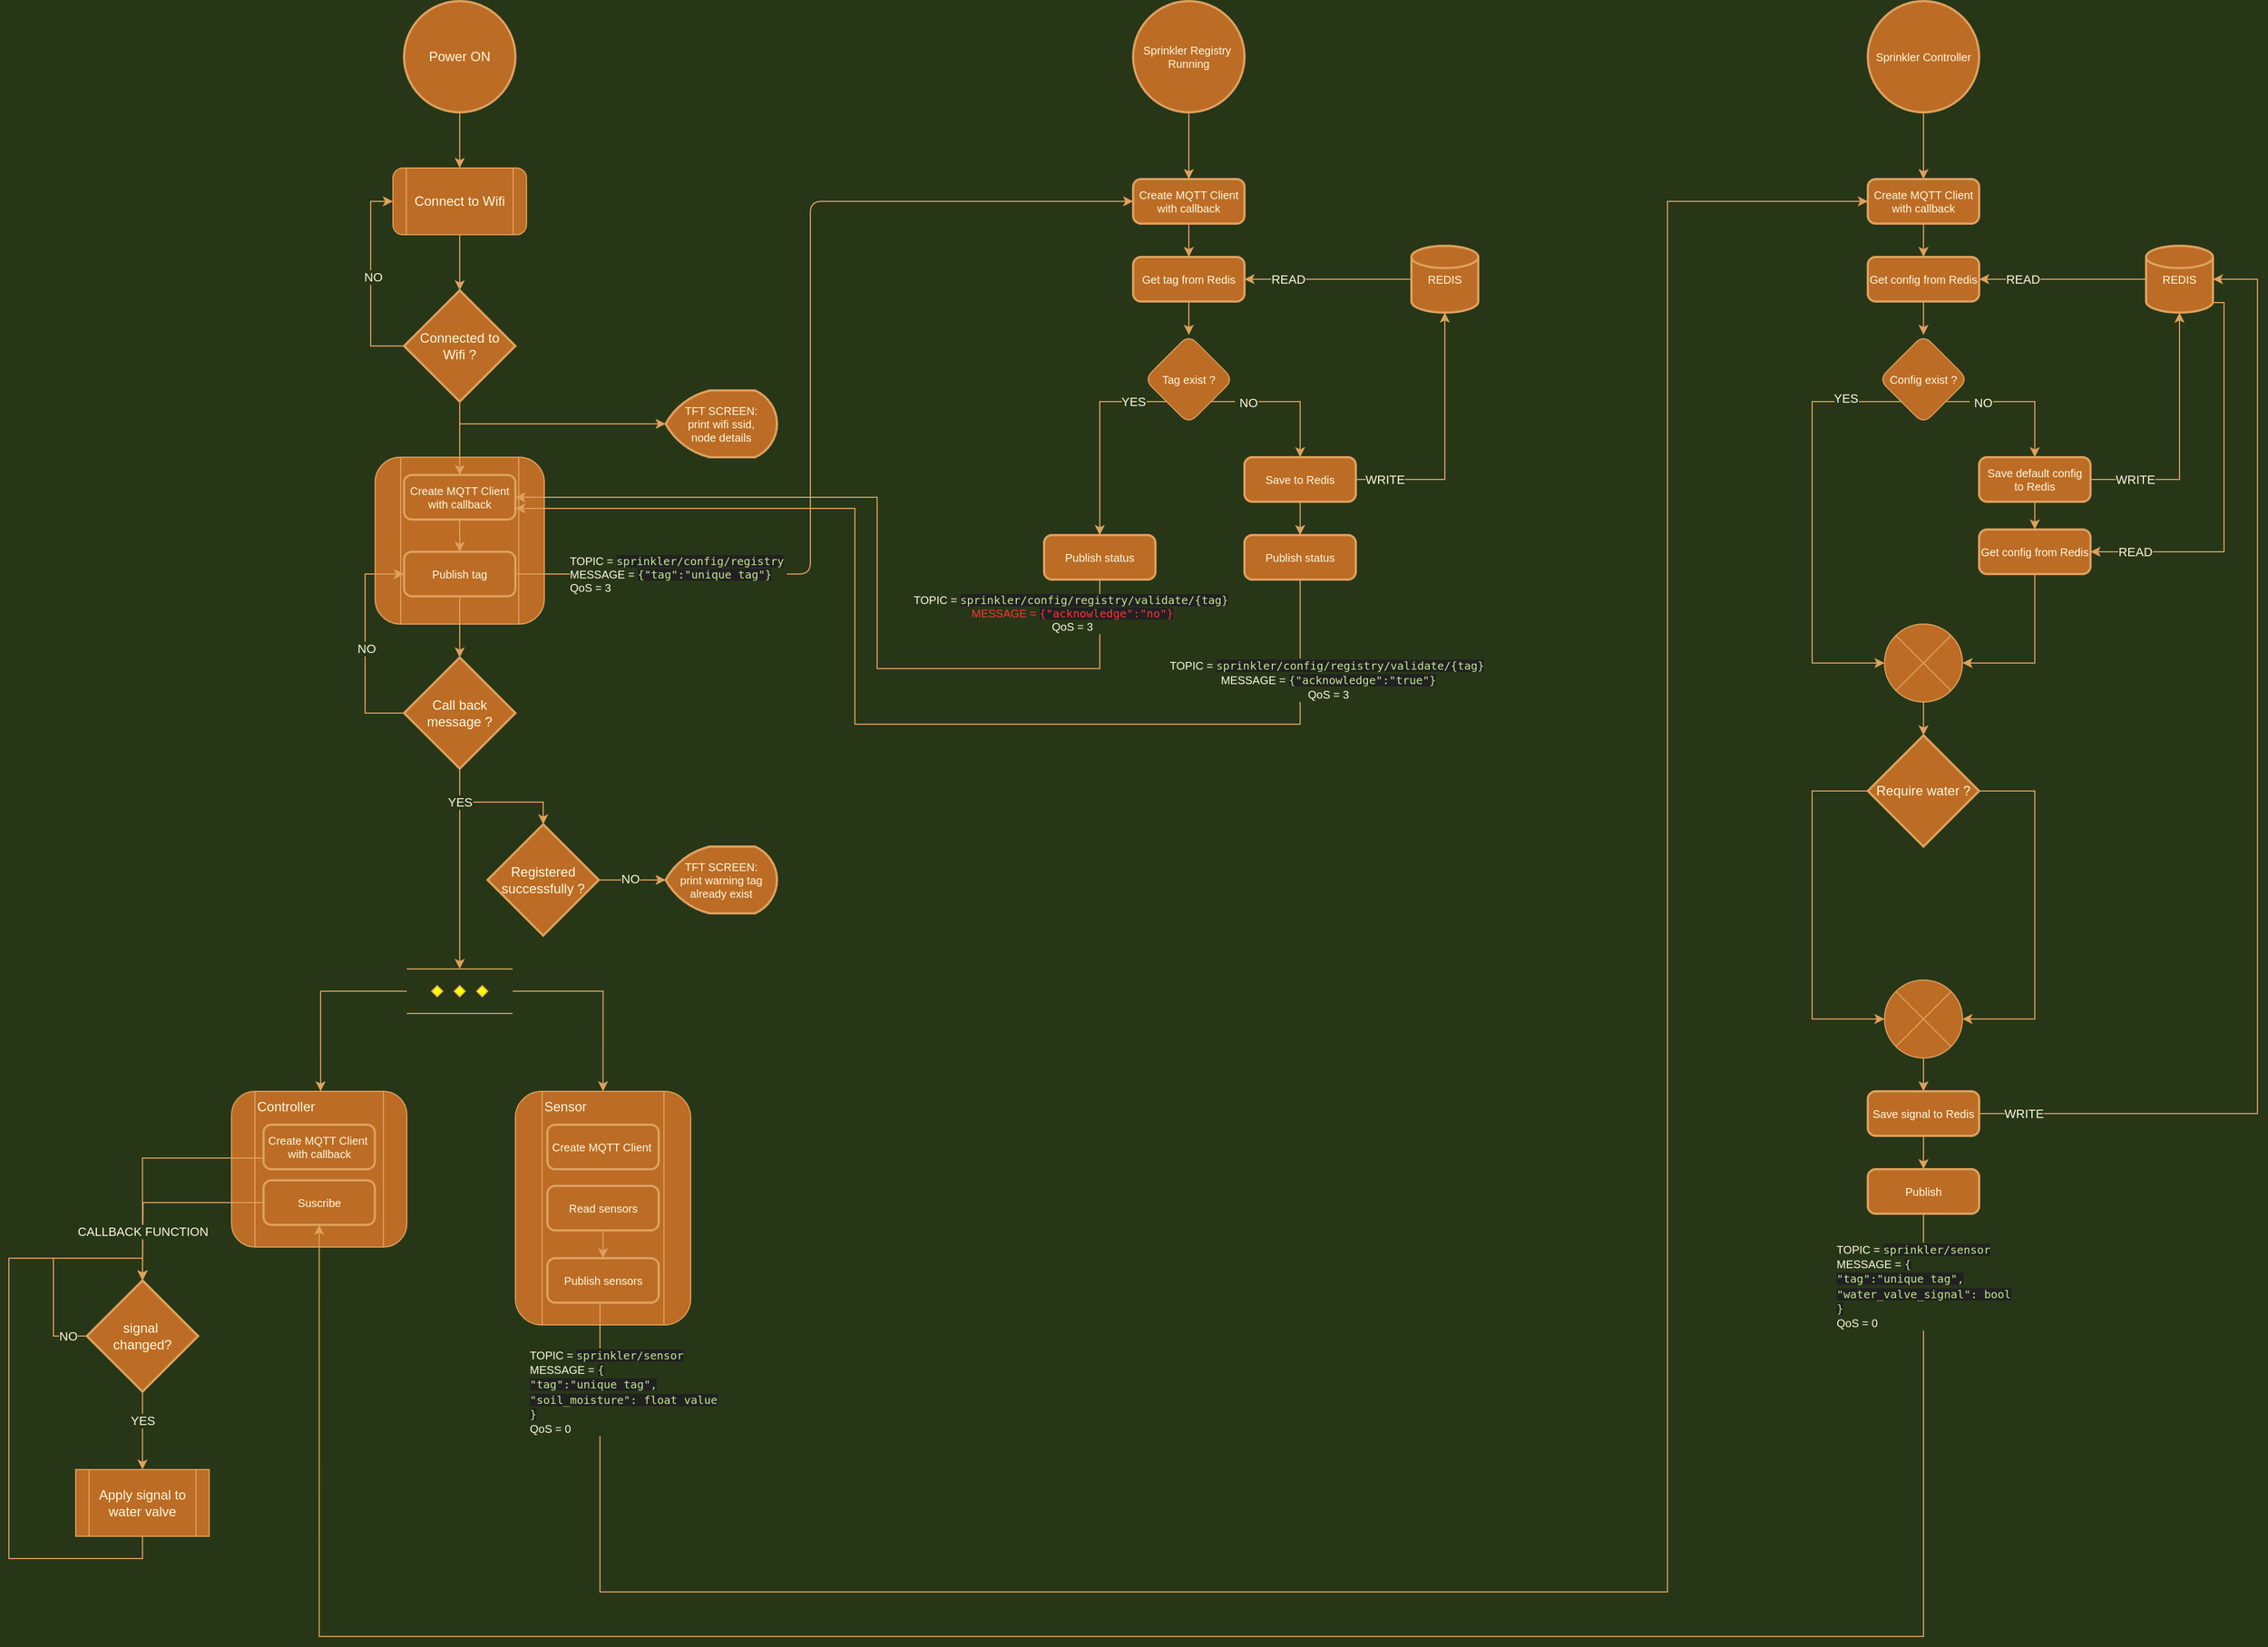 <mxfile compressed="false" version="13.5.7" type="device">
  <diagram id="F9zcMj-I6jWhyPBR1lmT" name="Page-1">
    <mxGraphModel dx="2015" dy="754" grid="1" gridSize="10" guides="1" tooltips="1" connect="1" arrows="1" fold="1" page="1" pageScale="1" pageWidth="827" pageHeight="1169" background="#283618" math="0" shadow="0">
      <root>
        <mxCell id="0" />
        <mxCell id="1" parent="0" />
        <mxCell id="vbGi8HICw85Mg0Qg44Bs-57" value="" style="shape=process;whiteSpace=wrap;html=1;backgroundOutline=1;fontSize=10;align=center;fillColor=#BC6C25;strokeColor=#DDA15E;fontColor=#FEFAE0;rounded=1;" vertex="1" parent="1">
          <mxGeometry x="169" y="480" width="152" height="150" as="geometry" />
        </mxCell>
        <mxCell id="vbGi8HICw85Mg0Qg44Bs-7" style="edgeStyle=orthogonalEdgeStyle;rounded=0;orthogonalLoop=1;jettySize=auto;html=1;exitX=0.5;exitY=1;exitDx=0;exitDy=0;entryX=0.5;entryY=0;entryDx=0;entryDy=0;exitPerimeter=0;strokeColor=#DDA15E;fontColor=#FEFAE0;labelBackgroundColor=#283618;" edge="1" parent="1" source="vbGi8HICw85Mg0Qg44Bs-22" target="vbGi8HICw85Mg0Qg44Bs-9">
          <mxGeometry relative="1" as="geometry">
            <mxPoint x="245" y="160" as="sourcePoint" />
            <mxPoint x="245" y="260" as="targetPoint" />
          </mxGeometry>
        </mxCell>
        <mxCell id="vbGi8HICw85Mg0Qg44Bs-11" style="edgeStyle=orthogonalEdgeStyle;rounded=0;orthogonalLoop=1;jettySize=auto;html=1;exitX=0.5;exitY=1;exitDx=0;exitDy=0;entryX=0.5;entryY=0;entryDx=0;entryDy=0;entryPerimeter=0;strokeColor=#DDA15E;fontColor=#FEFAE0;labelBackgroundColor=#283618;" edge="1" parent="1" source="vbGi8HICw85Mg0Qg44Bs-9" target="vbGi8HICw85Mg0Qg44Bs-10">
          <mxGeometry relative="1" as="geometry" />
        </mxCell>
        <mxCell id="vbGi8HICw85Mg0Qg44Bs-9" value="Connect to Wifi" style="shape=process;whiteSpace=wrap;html=1;backgroundOutline=1;align=center;fillColor=#BC6C25;strokeColor=#DDA15E;fontColor=#FEFAE0;rounded=1;" vertex="1" parent="1">
          <mxGeometry x="185" y="220" width="120" height="60" as="geometry" />
        </mxCell>
        <mxCell id="vbGi8HICw85Mg0Qg44Bs-12" style="edgeStyle=orthogonalEdgeStyle;rounded=0;orthogonalLoop=1;jettySize=auto;html=1;exitX=0;exitY=0.5;exitDx=0;exitDy=0;exitPerimeter=0;entryX=0;entryY=0.5;entryDx=0;entryDy=0;strokeColor=#DDA15E;fontColor=#FEFAE0;labelBackgroundColor=#283618;" edge="1" parent="1" source="vbGi8HICw85Mg0Qg44Bs-10" target="vbGi8HICw85Mg0Qg44Bs-9">
          <mxGeometry relative="1" as="geometry">
            <Array as="points">
              <mxPoint x="165" y="380" />
              <mxPoint x="165" y="250" />
            </Array>
          </mxGeometry>
        </mxCell>
        <mxCell id="vbGi8HICw85Mg0Qg44Bs-13" value="NO" style="edgeLabel;html=1;align=center;verticalAlign=middle;resizable=0;points=[];fontColor=#FEFAE0;rounded=1;labelBackgroundColor=#283618;" vertex="1" connectable="0" parent="vbGi8HICw85Mg0Qg44Bs-12">
          <mxGeometry x="0.026" y="-2" relative="1" as="geometry">
            <mxPoint as="offset" />
          </mxGeometry>
        </mxCell>
        <mxCell id="vbGi8HICw85Mg0Qg44Bs-27" style="edgeStyle=orthogonalEdgeStyle;rounded=0;orthogonalLoop=1;jettySize=auto;html=1;exitX=0.5;exitY=1;exitDx=0;exitDy=0;exitPerimeter=0;entryX=0;entryY=0.5;entryDx=0;entryDy=0;entryPerimeter=0;strokeColor=#DDA15E;fontColor=#FEFAE0;labelBackgroundColor=#283618;" edge="1" parent="1" source="vbGi8HICw85Mg0Qg44Bs-10" target="vbGi8HICw85Mg0Qg44Bs-26">
          <mxGeometry relative="1" as="geometry" />
        </mxCell>
        <mxCell id="vbGi8HICw85Mg0Qg44Bs-58" style="edgeStyle=orthogonalEdgeStyle;rounded=0;orthogonalLoop=1;jettySize=auto;html=1;exitX=0.5;exitY=1;exitDx=0;exitDy=0;exitPerimeter=0;entryX=0.5;entryY=0;entryDx=0;entryDy=0;fontSize=10;strokeColor=#DDA15E;fontColor=#FEFAE0;labelBackgroundColor=#283618;" edge="1" parent="1" source="vbGi8HICw85Mg0Qg44Bs-10" target="vbGi8HICw85Mg0Qg44Bs-56">
          <mxGeometry relative="1" as="geometry" />
        </mxCell>
        <mxCell id="vbGi8HICw85Mg0Qg44Bs-10" value="Connected to&lt;br&gt;Wifi ?" style="strokeWidth=2;html=1;shape=mxgraph.flowchart.decision;whiteSpace=wrap;align=center;fillColor=#BC6C25;strokeColor=#DDA15E;fontColor=#FEFAE0;rounded=1;" vertex="1" parent="1">
          <mxGeometry x="195" y="330" width="100" height="100" as="geometry" />
        </mxCell>
        <mxCell id="vbGi8HICw85Mg0Qg44Bs-19" style="edgeStyle=orthogonalEdgeStyle;rounded=0;orthogonalLoop=1;jettySize=auto;html=1;exitX=0;exitY=0.5;exitDx=0;exitDy=0;exitPerimeter=0;entryX=0.508;entryY=0;entryDx=0;entryDy=0;strokeColor=#DDA15E;fontColor=#FEFAE0;entryPerimeter=0;labelBackgroundColor=#283618;" edge="1" parent="1" source="vbGi8HICw85Mg0Qg44Bs-16" target="vbGi8HICw85Mg0Qg44Bs-114">
          <mxGeometry relative="1" as="geometry">
            <mxPoint x="150" y="1060" as="targetPoint" />
          </mxGeometry>
        </mxCell>
        <mxCell id="vbGi8HICw85Mg0Qg44Bs-21" style="edgeStyle=orthogonalEdgeStyle;rounded=0;orthogonalLoop=1;jettySize=auto;html=1;exitX=1;exitY=0.5;exitDx=0;exitDy=0;exitPerimeter=0;entryX=0.5;entryY=0;entryDx=0;entryDy=0;strokeColor=#DDA15E;fontColor=#FEFAE0;labelBackgroundColor=#283618;" edge="1" parent="1" source="vbGi8HICw85Mg0Qg44Bs-16" target="vbGi8HICw85Mg0Qg44Bs-20">
          <mxGeometry relative="1" as="geometry" />
        </mxCell>
        <mxCell id="vbGi8HICw85Mg0Qg44Bs-16" value="" style="verticalLabelPosition=bottom;verticalAlign=top;html=1;shape=mxgraph.flowchart.parallel_mode;pointerEvents=1;align=center;fillColor=#BC6C25;strokeColor=#DDA15E;fontColor=#FEFAE0;rounded=1;" vertex="1" parent="1">
          <mxGeometry x="197.5" y="940" width="95" height="40" as="geometry" />
        </mxCell>
        <mxCell id="vbGi8HICw85Mg0Qg44Bs-22" value="Power ON" style="strokeWidth=2;html=1;shape=mxgraph.flowchart.start_2;whiteSpace=wrap;align=center;fillColor=#BC6C25;strokeColor=#DDA15E;fontColor=#FEFAE0;rounded=1;" vertex="1" parent="1">
          <mxGeometry x="195" y="70" width="100" height="100" as="geometry" />
        </mxCell>
        <mxCell id="vbGi8HICw85Mg0Qg44Bs-74" style="edgeStyle=orthogonalEdgeStyle;curved=0;rounded=0;sketch=0;orthogonalLoop=1;jettySize=auto;html=1;exitX=0;exitY=0.5;exitDx=0;exitDy=0;exitPerimeter=0;entryX=0;entryY=0.5;entryDx=0;entryDy=0;strokeColor=#DDA15E;fontColor=#FEFAE0;labelBackgroundColor=#283618;" edge="1" parent="1" source="vbGi8HICw85Mg0Qg44Bs-25" target="vbGi8HICw85Mg0Qg44Bs-55">
          <mxGeometry relative="1" as="geometry">
            <Array as="points">
              <mxPoint x="160" y="710" />
              <mxPoint x="160" y="585" />
            </Array>
          </mxGeometry>
        </mxCell>
        <mxCell id="vbGi8HICw85Mg0Qg44Bs-76" value="&lt;span style=&quot;background-color: rgb(40 , 54 , 24)&quot;&gt;NO&lt;/span&gt;" style="edgeLabel;html=1;align=center;verticalAlign=middle;resizable=0;points=[];fontColor=#FEFAE0;rounded=1;labelBackgroundColor=#283618;" vertex="1" connectable="0" parent="vbGi8HICw85Mg0Qg44Bs-74">
          <mxGeometry x="-0.04" y="-1" relative="1" as="geometry">
            <mxPoint as="offset" />
          </mxGeometry>
        </mxCell>
        <mxCell id="vbGi8HICw85Mg0Qg44Bs-82" style="edgeStyle=orthogonalEdgeStyle;curved=0;rounded=0;sketch=0;orthogonalLoop=1;jettySize=auto;html=1;exitX=0.5;exitY=1;exitDx=0;exitDy=0;exitPerimeter=0;entryX=0.5;entryY=0;entryDx=0;entryDy=0;entryPerimeter=0;strokeColor=#DDA15E;fontColor=#FEFAE0;labelBackgroundColor=#283618;" edge="1" parent="1" source="vbGi8HICw85Mg0Qg44Bs-25" target="vbGi8HICw85Mg0Qg44Bs-81">
          <mxGeometry relative="1" as="geometry">
            <Array as="points">
              <mxPoint x="245" y="790" />
              <mxPoint x="320" y="790" />
            </Array>
          </mxGeometry>
        </mxCell>
        <mxCell id="vbGi8HICw85Mg0Qg44Bs-87" style="edgeStyle=orthogonalEdgeStyle;curved=0;rounded=0;sketch=0;orthogonalLoop=1;jettySize=auto;html=1;exitX=0.5;exitY=1;exitDx=0;exitDy=0;exitPerimeter=0;entryX=0.5;entryY=0;entryDx=0;entryDy=0;entryPerimeter=0;strokeColor=#DDA15E;fontColor=#FEFAE0;labelBackgroundColor=#283618;" edge="1" parent="1" source="vbGi8HICw85Mg0Qg44Bs-25" target="vbGi8HICw85Mg0Qg44Bs-16">
          <mxGeometry relative="1" as="geometry" />
        </mxCell>
        <mxCell id="vbGi8HICw85Mg0Qg44Bs-96" value="YES" style="edgeLabel;html=1;align=center;verticalAlign=middle;resizable=0;points=[];fontColor=#FEFAE0;rounded=1;labelBackgroundColor=#283618;" vertex="1" connectable="0" parent="vbGi8HICw85Mg0Qg44Bs-87">
          <mxGeometry x="-0.845" y="-1" relative="1" as="geometry">
            <mxPoint x="1" y="16.21" as="offset" />
          </mxGeometry>
        </mxCell>
        <mxCell id="vbGi8HICw85Mg0Qg44Bs-25" value="Call back message ?" style="strokeWidth=2;html=1;shape=mxgraph.flowchart.decision;whiteSpace=wrap;align=center;fillColor=#BC6C25;strokeColor=#DDA15E;fontColor=#FEFAE0;rounded=1;" vertex="1" parent="1">
          <mxGeometry x="195" y="660" width="100" height="100" as="geometry" />
        </mxCell>
        <mxCell id="vbGi8HICw85Mg0Qg44Bs-26" value="TFT SCREEN:&lt;br style=&quot;font-size: 10px;&quot;&gt;print wifi ssid,&lt;br style=&quot;font-size: 10px;&quot;&gt;node details" style="strokeWidth=2;html=1;shape=mxgraph.flowchart.display;whiteSpace=wrap;align=center;fontSize=10;fillColor=#BC6C25;strokeColor=#DDA15E;fontColor=#FEFAE0;rounded=1;" vertex="1" parent="1">
          <mxGeometry x="430" y="420" width="100" height="60" as="geometry" />
        </mxCell>
        <mxCell id="vbGi8HICw85Mg0Qg44Bs-54" style="edgeStyle=orthogonalEdgeStyle;rounded=0;orthogonalLoop=1;jettySize=auto;html=1;exitX=0.5;exitY=1;exitDx=0;exitDy=0;exitPerimeter=0;entryX=0.5;entryY=0;entryDx=0;entryDy=0;fontSize=10;strokeColor=#DDA15E;fontColor=#FEFAE0;labelBackgroundColor=#283618;" edge="1" parent="1" source="vbGi8HICw85Mg0Qg44Bs-29" target="vbGi8HICw85Mg0Qg44Bs-59">
          <mxGeometry relative="1" as="geometry">
            <mxPoint x="900" y="220" as="targetPoint" />
          </mxGeometry>
        </mxCell>
        <mxCell id="vbGi8HICw85Mg0Qg44Bs-29" value="Sprinkler Registry&amp;nbsp;&lt;br&gt;Running" style="strokeWidth=2;html=1;shape=mxgraph.flowchart.start_2;whiteSpace=wrap;fontSize=10;align=center;fillColor=#BC6C25;strokeColor=#DDA15E;fontColor=#FEFAE0;rounded=1;" vertex="1" parent="1">
          <mxGeometry x="850" y="70" width="100" height="100" as="geometry" />
        </mxCell>
        <mxCell id="vbGi8HICw85Mg0Qg44Bs-65" style="edgeStyle=orthogonalEdgeStyle;rounded=0;orthogonalLoop=1;jettySize=auto;html=1;exitX=0;exitY=0.5;exitDx=0;exitDy=0;exitPerimeter=0;entryX=1;entryY=0.5;entryDx=0;entryDy=0;fontSize=10;strokeColor=#DDA15E;fontColor=#FEFAE0;labelBackgroundColor=#283618;" edge="1" parent="1" source="vbGi8HICw85Mg0Qg44Bs-30" target="vbGi8HICw85Mg0Qg44Bs-108">
          <mxGeometry relative="1" as="geometry" />
        </mxCell>
        <mxCell id="vbGi8HICw85Mg0Qg44Bs-99" value="READ" style="edgeLabel;html=1;align=center;verticalAlign=middle;resizable=0;points=[];fontColor=#FEFAE0;rounded=1;labelBackgroundColor=#283618;" vertex="1" connectable="0" parent="vbGi8HICw85Mg0Qg44Bs-65">
          <mxGeometry x="0.203" relative="1" as="geometry">
            <mxPoint x="-21.72" as="offset" />
          </mxGeometry>
        </mxCell>
        <mxCell id="vbGi8HICw85Mg0Qg44Bs-30" value="REDIS" style="strokeWidth=2;html=1;shape=mxgraph.flowchart.database;whiteSpace=wrap;fontSize=10;align=center;fillColor=#BC6C25;strokeColor=#DDA15E;fontColor=#FEFAE0;rounded=1;" vertex="1" parent="1">
          <mxGeometry x="1100" y="290" width="60" height="60" as="geometry" />
        </mxCell>
        <mxCell id="vbGi8HICw85Mg0Qg44Bs-34" value="" style="endArrow=classic;html=1;fontSize=10;exitX=1;exitY=0.5;exitDx=0;exitDy=0;entryX=0;entryY=0.5;entryDx=0;entryDy=0;strokeColor=#DDA15E;fontColor=#FEFAE0;labelBackgroundColor=#283618;" edge="1" parent="1" source="vbGi8HICw85Mg0Qg44Bs-55" target="vbGi8HICw85Mg0Qg44Bs-59">
          <mxGeometry width="50" height="50" relative="1" as="geometry">
            <mxPoint x="305" y="585" as="sourcePoint" />
            <mxPoint x="840" y="380" as="targetPoint" />
            <Array as="points">
              <mxPoint x="560" y="585" />
              <mxPoint x="560" y="250" />
            </Array>
          </mxGeometry>
        </mxCell>
        <mxCell id="vbGi8HICw85Mg0Qg44Bs-37" value="TOPIC =&amp;nbsp;&lt;span style=&quot;color: rgb(195 , 232 , 141) ; background-color: rgb(33 , 33 , 33) ; font-family: &amp;quot;hack nerd font&amp;quot; , monospace&quot;&gt;sprinkler/config/registry&lt;/span&gt;&amp;nbsp;&lt;br&gt;MESSAGE =&amp;nbsp;&lt;span style=&quot;color: rgb(195 , 232 , 141) ; font-family: &amp;quot;hack nerd font&amp;quot; , monospace ; background-color: rgb(33 , 33 , 33)&quot;&gt;{&quot;tag&quot;:&quot;unique tag&quot;}&lt;br&gt;&lt;/span&gt;QoS = 3&lt;span style=&quot;color: rgb(195 , 232 , 141) ; font-family: &amp;quot;hack nerd font&amp;quot; , monospace ; background-color: rgb(33 , 33 , 33)&quot;&gt;&lt;br&gt;&lt;/span&gt;" style="edgeLabel;html=1;align=left;verticalAlign=middle;resizable=0;points=[];fontSize=10;fontColor=#FEFAE0;rounded=1;labelBackgroundColor=#283618;" vertex="1" connectable="0" parent="vbGi8HICw85Mg0Qg44Bs-34">
          <mxGeometry x="-0.62" y="-1" relative="1" as="geometry">
            <mxPoint x="-121.67" y="-1" as="offset" />
          </mxGeometry>
        </mxCell>
        <mxCell id="vbGi8HICw85Mg0Qg44Bs-73" style="edgeStyle=orthogonalEdgeStyle;curved=0;rounded=0;sketch=0;orthogonalLoop=1;jettySize=auto;html=1;exitX=0.5;exitY=1;exitDx=0;exitDy=0;entryX=0.5;entryY=0;entryDx=0;entryDy=0;entryPerimeter=0;strokeColor=#DDA15E;fontColor=#FEFAE0;labelBackgroundColor=#283618;" edge="1" parent="1" source="vbGi8HICw85Mg0Qg44Bs-55" target="vbGi8HICw85Mg0Qg44Bs-25">
          <mxGeometry relative="1" as="geometry" />
        </mxCell>
        <mxCell id="vbGi8HICw85Mg0Qg44Bs-55" value="Publish tag" style="whiteSpace=wrap;html=1;absoluteArcSize=1;arcSize=14;strokeWidth=2;fontSize=10;align=center;fillColor=#BC6C25;strokeColor=#DDA15E;fontColor=#FEFAE0;rounded=1;" vertex="1" parent="1">
          <mxGeometry x="195" y="565" width="100" height="40" as="geometry" />
        </mxCell>
        <mxCell id="vbGi8HICw85Mg0Qg44Bs-72" style="edgeStyle=orthogonalEdgeStyle;curved=0;rounded=0;sketch=0;orthogonalLoop=1;jettySize=auto;html=1;exitX=0.5;exitY=1;exitDx=0;exitDy=0;entryX=0.5;entryY=0;entryDx=0;entryDy=0;strokeColor=#DDA15E;fontColor=#FEFAE0;labelBackgroundColor=#283618;" edge="1" parent="1" source="vbGi8HICw85Mg0Qg44Bs-56" target="vbGi8HICw85Mg0Qg44Bs-55">
          <mxGeometry relative="1" as="geometry" />
        </mxCell>
        <mxCell id="vbGi8HICw85Mg0Qg44Bs-56" value="Create MQTT Client with callback" style="whiteSpace=wrap;html=1;absoluteArcSize=1;arcSize=14;strokeWidth=2;fontSize=10;align=center;fillColor=#BC6C25;strokeColor=#DDA15E;fontColor=#FEFAE0;rounded=1;" vertex="1" parent="1">
          <mxGeometry x="195" y="496" width="100" height="40" as="geometry" />
        </mxCell>
        <mxCell id="vbGi8HICw85Mg0Qg44Bs-61" style="edgeStyle=orthogonalEdgeStyle;rounded=0;orthogonalLoop=1;jettySize=auto;html=1;exitX=0.5;exitY=1;exitDx=0;exitDy=0;fontSize=10;entryX=0.5;entryY=0;entryDx=0;entryDy=0;strokeColor=#DDA15E;fontColor=#FEFAE0;labelBackgroundColor=#283618;" edge="1" parent="1" source="vbGi8HICw85Mg0Qg44Bs-59" target="vbGi8HICw85Mg0Qg44Bs-108">
          <mxGeometry relative="1" as="geometry">
            <mxPoint x="900" y="320" as="targetPoint" />
          </mxGeometry>
        </mxCell>
        <mxCell id="vbGi8HICw85Mg0Qg44Bs-59" value="Create MQTT Client with callback" style="whiteSpace=wrap;html=1;absoluteArcSize=1;arcSize=14;strokeWidth=2;fontSize=10;align=center;fillColor=#BC6C25;strokeColor=#DDA15E;fontColor=#FEFAE0;rounded=1;" vertex="1" parent="1">
          <mxGeometry x="850" y="230" width="100" height="40" as="geometry" />
        </mxCell>
        <mxCell id="vbGi8HICw85Mg0Qg44Bs-62" style="edgeStyle=orthogonalEdgeStyle;rounded=0;orthogonalLoop=1;jettySize=auto;html=1;exitX=0.5;exitY=1;exitDx=0;exitDy=0;fontSize=10;strokeColor=#DDA15E;fontColor=#FEFAE0;labelBackgroundColor=#283618;" edge="1" parent="1" source="vbGi8HICw85Mg0Qg44Bs-57" target="vbGi8HICw85Mg0Qg44Bs-57">
          <mxGeometry relative="1" as="geometry" />
        </mxCell>
        <mxCell id="vbGi8HICw85Mg0Qg44Bs-67" style="edgeStyle=orthogonalEdgeStyle;rounded=0;orthogonalLoop=1;jettySize=auto;html=1;exitX=0.5;exitY=1;exitDx=0;exitDy=0;entryX=1;entryY=0.5;entryDx=0;entryDy=0;fontSize=10;strokeColor=#DDA15E;fontColor=#FEFAE0;labelBackgroundColor=#283618;" edge="1" parent="1" source="vbGi8HICw85Mg0Qg44Bs-104" target="vbGi8HICw85Mg0Qg44Bs-56">
          <mxGeometry relative="1" as="geometry">
            <mxPoint x="925" y="390" as="sourcePoint" />
            <mxPoint x="340" y="516" as="targetPoint" />
            <Array as="points">
              <mxPoint x="820" y="670" />
              <mxPoint x="620" y="670" />
              <mxPoint x="620" y="516" />
            </Array>
          </mxGeometry>
        </mxCell>
        <mxCell id="vbGi8HICw85Mg0Qg44Bs-70" value="&lt;span style=&quot;text-align: left&quot;&gt;TOPIC =&amp;nbsp;&lt;/span&gt;&lt;span style=&quot;text-align: left ; color: rgb(195 , 232 , 141) ; background-color: rgb(33 , 33 , 33) ; font-family: &amp;#34;hack nerd font&amp;#34; , monospace&quot;&gt;sprinkler/config/registry/validate/{tag}&lt;/span&gt;&lt;span style=&quot;text-align: left&quot;&gt;&amp;nbsp;&lt;/span&gt;&lt;br style=&quot;text-align: left&quot;&gt;&lt;span style=&quot;color: rgb(255 , 51 , 51) ; text-align: left&quot;&gt;MESSAGE =&amp;nbsp;&lt;/span&gt;&lt;span style=&quot;color: rgb(255 , 51 , 51) ; text-align: left ; font-family: &amp;#34;hack nerd font&amp;#34; , monospace ; background-color: rgb(33 , 33 , 33)&quot;&gt;{&quot;&lt;/span&gt;&lt;span style=&quot;color: rgb(255 , 51 , 51) ; background-color: rgb(33 , 33 , 33) ; font-family: &amp;#34;hack nerd font&amp;#34; , monospace&quot;&gt;acknowledge&lt;/span&gt;&lt;span style=&quot;color: rgb(255 , 51 , 51) ; background-color: rgb(33 , 33 , 33) ; font-family: &amp;#34;hack nerd font&amp;#34; , monospace ; text-align: left&quot;&gt;&quot;:&quot;no&quot;}&lt;/span&gt;&lt;br style=&quot;color: rgb(255 , 51 , 51)&quot;&gt;&lt;span style=&quot;text-align: left&quot;&gt;QoS = 3&lt;/span&gt;" style="edgeLabel;html=1;align=center;verticalAlign=middle;resizable=0;points=[];fontSize=10;fontColor=#FEFAE0;rounded=1;labelBackgroundColor=#283618;" vertex="1" connectable="0" parent="vbGi8HICw85Mg0Qg44Bs-67">
          <mxGeometry x="-0.691" y="-32" relative="1" as="geometry">
            <mxPoint x="12" y="-18.0" as="offset" />
          </mxGeometry>
        </mxCell>
        <mxCell id="vbGi8HICw85Mg0Qg44Bs-89" style="edgeStyle=orthogonalEdgeStyle;curved=0;rounded=0;sketch=0;orthogonalLoop=1;jettySize=auto;html=1;exitX=1;exitY=1;exitDx=0;exitDy=0;entryX=0.5;entryY=0;entryDx=0;entryDy=0;strokeColor=#DDA15E;fontColor=#FEFAE0;labelBackgroundColor=#283618;" edge="1" parent="1" source="vbGi8HICw85Mg0Qg44Bs-63" target="vbGi8HICw85Mg0Qg44Bs-88">
          <mxGeometry relative="1" as="geometry">
            <Array as="points">
              <mxPoint x="1000" y="430" />
            </Array>
          </mxGeometry>
        </mxCell>
        <mxCell id="vbGi8HICw85Mg0Qg44Bs-91" value=" NO" style="edgeLabel;align=center;verticalAlign=middle;resizable=0;points=[];fontColor=#FEFAE0;rounded=1;labelBackgroundColor=#283618;" vertex="1" connectable="0" parent="vbGi8HICw85Mg0Qg44Bs-89">
          <mxGeometry x="-0.509" relative="1" as="geometry">
            <mxPoint as="offset" />
          </mxGeometry>
        </mxCell>
        <mxCell id="vbGi8HICw85Mg0Qg44Bs-105" style="edgeStyle=orthogonalEdgeStyle;curved=0;rounded=0;sketch=0;orthogonalLoop=1;jettySize=auto;html=1;exitX=0;exitY=1;exitDx=0;exitDy=0;entryX=0.5;entryY=0;entryDx=0;entryDy=0;strokeColor=#DDA15E;fontColor=#FEFAE0;labelBackgroundColor=#283618;" edge="1" parent="1" source="vbGi8HICw85Mg0Qg44Bs-63" target="vbGi8HICw85Mg0Qg44Bs-104">
          <mxGeometry relative="1" as="geometry">
            <Array as="points">
              <mxPoint x="820" y="430" />
            </Array>
          </mxGeometry>
        </mxCell>
        <mxCell id="vbGi8HICw85Mg0Qg44Bs-106" value="YES" style="edgeLabel;html=1;align=center;verticalAlign=middle;resizable=0;points=[];fontColor=#FEFAE0;rounded=1;labelBackgroundColor=#283618;" vertex="1" connectable="0" parent="vbGi8HICw85Mg0Qg44Bs-105">
          <mxGeometry x="-0.156" y="-2" relative="1" as="geometry">
            <mxPoint x="32" y="-16" as="offset" />
          </mxGeometry>
        </mxCell>
        <mxCell id="vbGi8HICw85Mg0Qg44Bs-63" value="Tag exist ?" style="rhombus;whiteSpace=wrap;html=1;fontSize=10;align=center;fillColor=#BC6C25;strokeColor=#DDA15E;fontColor=#FEFAE0;rounded=1;" vertex="1" parent="1">
          <mxGeometry x="860" y="370" width="80" height="80" as="geometry" />
        </mxCell>
        <mxCell id="vbGi8HICw85Mg0Qg44Bs-77" value="TFT SCREEN:&lt;br&gt;print warning tag already exist" style="strokeWidth=2;html=1;shape=mxgraph.flowchart.display;whiteSpace=wrap;align=center;fontSize=10;fillColor=#BC6C25;strokeColor=#DDA15E;fontColor=#FEFAE0;rounded=1;" vertex="1" parent="1">
          <mxGeometry x="430" y="830" width="100" height="60" as="geometry" />
        </mxCell>
        <mxCell id="vbGi8HICw85Mg0Qg44Bs-83" style="edgeStyle=orthogonalEdgeStyle;curved=0;rounded=0;sketch=0;orthogonalLoop=1;jettySize=auto;html=1;exitX=1;exitY=0.5;exitDx=0;exitDy=0;exitPerimeter=0;entryX=0;entryY=0.5;entryDx=0;entryDy=0;entryPerimeter=0;strokeColor=#DDA15E;fontColor=#FEFAE0;labelBackgroundColor=#283618;" edge="1" parent="1" source="vbGi8HICw85Mg0Qg44Bs-81" target="vbGi8HICw85Mg0Qg44Bs-77">
          <mxGeometry relative="1" as="geometry" />
        </mxCell>
        <mxCell id="vbGi8HICw85Mg0Qg44Bs-84" value="&lt;span style=&quot;color: rgba(0 , 0 , 0 , 0) ; font-family: monospace ; font-size: 0px ; background-color: rgb(248 , 249 , 250)&quot;&gt;%3CmxGraphModel%3E%3Croot%3E%3CmxCell%20id%3D%220%22%2F%3E%3CmxCell%20id%3D%221%22%20parent%3D%220%22%2F%3E%3CmxCell%20id%3D%222%22%20value%3D%22%26lt%3Bspan%20style%3D%26quot%3Bbackground-color%3A%20rgb(40%20%2C%2054%20%2C%2024)%26quot%3B%26gt%3BNO%26lt%3B%2Fspan%26gt%3B%22%20style%3D%22edgeLabel%3Bhtml%3D1%3Balign%3Dcenter%3BverticalAlign%3Dmiddle%3Bresizable%3D0%3Bpoints%3D%5B%5D%3BfontColor%3D%23FEFAE0%3B%22%20vertex%3D%221%22%20connectable%3D%220%22%20parent%3D%221%22%3E%3CmxGeometry%20x%3D%22151%22%20y%3D%22651.667%22%20as%3D%22geometry%22%2F%3E%3C%2FmxCell%3E%3C%2Froot%3E%3C%2FmxGraphModel%3E&lt;/span&gt;" style="edgeLabel;html=1;align=center;verticalAlign=middle;resizable=0;points=[];fontColor=#FEFAE0;rounded=1;labelBackgroundColor=#283618;" vertex="1" connectable="0" parent="vbGi8HICw85Mg0Qg44Bs-83">
          <mxGeometry x="-0.556" y="-2" relative="1" as="geometry">
            <mxPoint as="offset" />
          </mxGeometry>
        </mxCell>
        <mxCell id="vbGi8HICw85Mg0Qg44Bs-85" value="&lt;span style=&quot;color: rgba(0 , 0 , 0 , 0) ; font-family: monospace ; font-size: 0px ; background-color: rgb(248 , 249 , 250)&quot;&gt;%3CmxGraphModel%3E%3Croot%3E%3CmxCell%20id%3D%220%22%2F%3E%3CmxCell%20id%3D%221%22%20parent%3D%220%22%2F%3E%3CmxCell%20id%3D%222%22%20value%3D%22%26lt%3Bspan%20style%3D%26quot%3Bbackground-color%3A%20rgb(40%20%2C%2054%20%2C%2024)%26quot%3B%26gt%3BNO%26lt%3B%2Fspan%26gt%3B%22%20style%3D%22edgeLabel%3Bhtml%3D1%3Balign%3Dcenter%3BverticalAlign%3Dmiddle%3Bresizable%3D0%3Bpoints%3D%5B%5D%3BfontColor%3D%23FEFAE0%3B%22%20vertex%3D%221%22%20connectable%3D%220%22%20parent%3D%221%22%3E%3CmxGeometry%20x%3D%22151%22%20y%3D%22651.667%22%20as%3D%22geometry%22%2F%3E%3C%2FmxCell%3E%3C%2Froot%3E%3C%2FmxGraphModel%3E&lt;/span&gt;" style="edgeLabel;html=1;align=center;verticalAlign=middle;resizable=0;points=[];fontColor=#FEFAE0;rounded=1;labelBackgroundColor=#283618;" vertex="1" connectable="0" parent="vbGi8HICw85Mg0Qg44Bs-83">
          <mxGeometry x="-0.333" y="-3" relative="1" as="geometry">
            <mxPoint as="offset" />
          </mxGeometry>
        </mxCell>
        <mxCell id="vbGi8HICw85Mg0Qg44Bs-86" value="&lt;span style=&quot;background-color: rgb(40 , 54 , 24)&quot;&gt;NO&lt;/span&gt;" style="edgeLabel;html=1;align=center;verticalAlign=middle;resizable=0;points=[];fontColor=#FEFAE0;rounded=1;labelBackgroundColor=#283618;" vertex="1" connectable="0" parent="vbGi8HICw85Mg0Qg44Bs-83">
          <mxGeometry x="-0.296" y="1" relative="1" as="geometry">
            <mxPoint x="6.59" as="offset" />
          </mxGeometry>
        </mxCell>
        <mxCell id="vbGi8HICw85Mg0Qg44Bs-81" value="Registered successfully ?" style="strokeWidth=2;html=1;shape=mxgraph.flowchart.decision;whiteSpace=wrap;align=center;fillColor=#BC6C25;strokeColor=#DDA15E;fontColor=#FEFAE0;rounded=1;" vertex="1" parent="1">
          <mxGeometry x="270" y="810" width="100" height="100" as="geometry" />
        </mxCell>
        <mxCell id="vbGi8HICw85Mg0Qg44Bs-92" style="edgeStyle=orthogonalEdgeStyle;curved=0;rounded=0;sketch=0;orthogonalLoop=1;jettySize=auto;html=1;exitX=1;exitY=0.5;exitDx=0;exitDy=0;entryX=0.5;entryY=1;entryDx=0;entryDy=0;entryPerimeter=0;strokeColor=#DDA15E;fontColor=#FEFAE0;labelBackgroundColor=#283618;" edge="1" parent="1" source="vbGi8HICw85Mg0Qg44Bs-88" target="vbGi8HICw85Mg0Qg44Bs-30">
          <mxGeometry relative="1" as="geometry" />
        </mxCell>
        <mxCell id="vbGi8HICw85Mg0Qg44Bs-100" value="WRITE" style="edgeLabel;html=1;align=center;verticalAlign=middle;resizable=0;points=[];fontColor=#FEFAE0;rounded=1;labelBackgroundColor=#283618;" vertex="1" connectable="0" parent="vbGi8HICw85Mg0Qg44Bs-92">
          <mxGeometry x="-0.53" y="1" relative="1" as="geometry">
            <mxPoint x="-28" y="1" as="offset" />
          </mxGeometry>
        </mxCell>
        <mxCell id="vbGi8HICw85Mg0Qg44Bs-93" style="edgeStyle=orthogonalEdgeStyle;curved=0;rounded=0;sketch=0;orthogonalLoop=1;jettySize=auto;html=1;exitX=0.5;exitY=1;exitDx=0;exitDy=0;entryX=1;entryY=0.75;entryDx=0;entryDy=0;strokeColor=#DDA15E;fontColor=#FEFAE0;labelBackgroundColor=#283618;" edge="1" parent="1" source="vbGi8HICw85Mg0Qg44Bs-102" target="vbGi8HICw85Mg0Qg44Bs-56">
          <mxGeometry relative="1" as="geometry">
            <Array as="points">
              <mxPoint x="1000" y="720" />
              <mxPoint x="600" y="720" />
              <mxPoint x="600" y="526" />
            </Array>
          </mxGeometry>
        </mxCell>
        <mxCell id="vbGi8HICw85Mg0Qg44Bs-94" value="&lt;span style=&quot;color: rgba(0 , 0 , 0 , 0) ; font-family: monospace ; font-size: 0px ; background-color: rgb(248 , 249 , 250)&quot;&gt;%3CmxGraphModel%3E%3Croot%3E%3CmxCell%20id%3D%220%22%2F%3E%3CmxCell%20id%3D%221%22%20parent%3D%220%22%2F%3E%3CmxCell%20id%3D%222%22%20value%3D%22%26lt%3Bspan%20style%3D%26quot%3Btext-align%3A%20left%26quot%3B%26gt%3BTOPIC%20%3D%26amp%3Bnbsp%3B%26lt%3B%2Fspan%26gt%3B%26lt%3Bspan%20style%3D%26quot%3Btext-align%3A%20left%20%3B%20color%3A%20rgb(195%20%2C%20232%20%2C%20141)%20%3B%20background-color%3A%20rgb(33%20%2C%2033%20%2C%2033)%20%3B%20font-family%3A%20%26amp%3B%2334%3Bhack%20nerd%20font%26amp%3B%2334%3B%20%2C%20monospace%26quot%3B%26gt%3Bsprinkler%2Fconfig%2Fregistry%2Fvalidate%2F%7Btag%7D%26lt%3B%2Fspan%26gt%3B%26lt%3Bspan%20style%3D%26quot%3Btext-align%3A%20left%26quot%3B%26gt%3B%26amp%3Bnbsp%3B%26lt%3B%2Fspan%26gt%3B%26lt%3Bbr%20style%3D%26quot%3Btext-align%3A%20left%26quot%3B%26gt%3B%26lt%3Bspan%20style%3D%26quot%3Btext-align%3A%20left%26quot%3B%26gt%3BMESSAGE%20%3D%26amp%3Bnbsp%3B%26lt%3B%2Fspan%26gt%3B%26lt%3Bspan%20style%3D%26quot%3Btext-align%3A%20left%20%3B%20color%3A%20rgb(195%20%2C%20232%20%2C%20141)%20%3B%20font-family%3A%20%26amp%3B%2334%3Bhack%20nerd%20font%26amp%3B%2334%3B%20%2C%20monospace%20%3B%20background-color%3A%20rgb(33%20%2C%2033%20%2C%2033)%26quot%3B%26gt%3B%7B%26quot%3B%26lt%3B%2Fspan%26gt%3B%26lt%3Bspan%20style%3D%26quot%3Bcolor%3A%20rgb(195%20%2C%20232%20%2C%20141)%20%3B%20background-color%3A%20rgb(33%20%2C%2033%20%2C%2033)%20%3B%20font-family%3A%20%26amp%3B%2334%3Bhack%20nerd%20font%26amp%3B%2334%3B%20%2C%20monospace%26quot%3B%26gt%3Backnowledge%26lt%3B%2Fspan%26gt%3B%26lt%3Bspan%20style%3D%26quot%3Bbackground-color%3A%20rgb(33%20%2C%2033%20%2C%2033)%20%3B%20color%3A%20rgb(195%20%2C%20232%20%2C%20141)%20%3B%20font-family%3A%20%26amp%3B%2334%3Bhack%20nerd%20font%26amp%3B%2334%3B%20%2C%20monospace%20%3B%20text-align%3A%20left%26quot%3B%26gt%3B%26quot%3B%3A%26quot%3Btrue%26quot%3B%7D%26lt%3B%2Fspan%26gt%3B%26lt%3Bbr%26gt%3B%26lt%3Bspan%20style%3D%26quot%3Bcolor%3A%20rgb(255%20%2C%2051%20%2C%2051)%20%3B%20text-align%3A%20left%26quot%3B%26gt%3BMESSAGE%20%3D%26amp%3Bnbsp%3B%26lt%3B%2Fspan%26gt%3B%26lt%3Bspan%20style%3D%26quot%3Bcolor%3A%20rgb(255%20%2C%2051%20%2C%2051)%20%3B%20text-align%3A%20left%20%3B%20font-family%3A%20%26amp%3B%2334%3Bhack%20nerd%20font%26amp%3B%2334%3B%20%2C%20monospace%20%3B%20background-color%3A%20rgb(33%20%2C%2033%20%2C%2033)%26quot%3B%26gt%3B%7B%26quot%3B%26lt%3B%2Fspan%26gt%3B%26lt%3Bspan%20style%3D%26quot%3Bcolor%3A%20rgb(255%20%2C%2051%20%2C%2051)%20%3B%20background-color%3A%20rgb(33%20%2C%2033%20%2C%2033)%20%3B%20font-family%3A%20%26amp%3B%2334%3Bhack%20nerd%20font%26amp%3B%2334%3B%20%2C%20monospace%26quot%3B%26gt%3Backnowledge%26lt%3B%2Fspan%26gt%3B%26lt%3Bspan%20style%3D%26quot%3Bcolor%3A%20rgb(255%20%2C%2051%20%2C%2051)%20%3B%20background-color%3A%20rgb(33%20%2C%2033%20%2C%2033)%20%3B%20font-family%3A%20%26amp%3B%2334%3Bhack%20nerd%20font%26amp%3B%2334%3B%20%2C%20monospace%20%3B%20text-align%3A%20left%26quot%3B%26gt%3B%26quot%3B%3A%26quot%3Bno%26quot%3B%7D%26lt%3B%2Fspan%26gt%3B%26lt%3Bbr%20style%3D%26quot%3Bcolor%3A%20rgb(255%20%2C%2051%20%2C%2051)%26quot%3B%26gt%3B%26lt%3Bspan%20style%3D%26quot%3Btext-align%3A%20left%26quot%3B%26gt%3BQoS%20%3D%203%26lt%3B%2Fspan%26gt%3B%22%20style%3D%22edgeLabel%3Bhtml%3D1%3Balign%3Dcenter%3BverticalAlign%3Dmiddle%3Bresizable%3D0%3Bpoints%3D%5B%5D%3BfontSize%3D10%3Brounded%3D1%3BfontColor%3D%23FEFAE0%3BlabelBackgroundColor%3D%23283618%3B%22%20vertex%3D%221%22%20connectable%3D%220%22%20parent%3D%221%22%3E%3CmxGeometry%20x%3D%22770%22%20y%3D%22449.655%22%20as%3D%22geometry%22%2F%3E%3C%2FmxCell%3E%3C%2Froot%3E%3C%2FmxGraphModel%3E&lt;/span&gt;" style="edgeLabel;html=1;align=center;verticalAlign=middle;resizable=0;points=[];fontColor=#FEFAE0;rounded=1;labelBackgroundColor=#283618;" vertex="1" connectable="0" parent="vbGi8HICw85Mg0Qg44Bs-93">
          <mxGeometry x="-0.76" y="2" relative="1" as="geometry">
            <mxPoint as="offset" />
          </mxGeometry>
        </mxCell>
        <mxCell id="vbGi8HICw85Mg0Qg44Bs-95" value="&lt;span style=&quot;font-size: 10px ; text-align: left&quot;&gt;TOPIC =&amp;nbsp;&lt;/span&gt;&lt;span style=&quot;font-size: 10px ; text-align: left ; color: rgb(195 , 232 , 141) ; background-color: rgb(33 , 33 , 33) ; font-family: &amp;#34;hack nerd font&amp;#34; , monospace&quot;&gt;sprinkler/config/registry/validate/{tag}&lt;/span&gt;&lt;span style=&quot;font-size: 10px ; text-align: left&quot;&gt;&amp;nbsp;&lt;/span&gt;&lt;br style=&quot;font-size: 10px ; text-align: left&quot;&gt;&lt;span style=&quot;font-size: 10px ; text-align: left&quot;&gt;MESSAGE =&amp;nbsp;&lt;/span&gt;&lt;span style=&quot;font-size: 10px ; text-align: left ; color: rgb(195 , 232 , 141) ; font-family: &amp;#34;hack nerd font&amp;#34; , monospace ; background-color: rgb(33 , 33 , 33)&quot;&gt;{&quot;&lt;/span&gt;&lt;span style=&quot;font-size: 10px ; color: rgb(195 , 232 , 141) ; background-color: rgb(33 , 33 , 33) ; font-family: &amp;#34;hack nerd font&amp;#34; , monospace&quot;&gt;acknowledge&lt;/span&gt;&lt;span style=&quot;font-size: 10px ; background-color: rgb(33 , 33 , 33) ; color: rgb(195 , 232 , 141) ; font-family: &amp;#34;hack nerd font&amp;#34; , monospace ; text-align: left&quot;&gt;&quot;:&quot;true&quot;}&lt;/span&gt;&lt;br style=&quot;font-size: 10px&quot;&gt;&lt;span style=&quot;font-size: 10px ; text-align: left&quot;&gt;QoS = 3&lt;/span&gt;" style="edgeLabel;html=1;align=center;verticalAlign=middle;resizable=0;points=[];fontColor=#FEFAE0;rounded=1;labelBackgroundColor=#283618;" vertex="1" connectable="0" parent="vbGi8HICw85Mg0Qg44Bs-93">
          <mxGeometry x="-0.604" y="1" relative="1" as="geometry">
            <mxPoint x="97.93" y="-41" as="offset" />
          </mxGeometry>
        </mxCell>
        <mxCell id="vbGi8HICw85Mg0Qg44Bs-103" style="edgeStyle=orthogonalEdgeStyle;curved=0;rounded=0;sketch=0;orthogonalLoop=1;jettySize=auto;html=1;exitX=0.5;exitY=1;exitDx=0;exitDy=0;entryX=0.5;entryY=0;entryDx=0;entryDy=0;strokeColor=#DDA15E;fontColor=#FEFAE0;labelBackgroundColor=#283618;" edge="1" parent="1" source="vbGi8HICw85Mg0Qg44Bs-88" target="vbGi8HICw85Mg0Qg44Bs-102">
          <mxGeometry relative="1" as="geometry" />
        </mxCell>
        <mxCell id="vbGi8HICw85Mg0Qg44Bs-88" value="Save to Redis" style="whiteSpace=wrap;html=1;absoluteArcSize=1;arcSize=14;strokeWidth=2;fontSize=10;align=center;fillColor=#BC6C25;strokeColor=#DDA15E;fontColor=#FEFAE0;rounded=1;" vertex="1" parent="1">
          <mxGeometry x="950" y="480" width="100" height="40" as="geometry" />
        </mxCell>
        <mxCell id="vbGi8HICw85Mg0Qg44Bs-123" style="edgeStyle=orthogonalEdgeStyle;curved=0;rounded=0;sketch=0;orthogonalLoop=1;jettySize=auto;html=1;exitX=0.5;exitY=1;exitDx=0;exitDy=0;exitPerimeter=0;entryX=0.5;entryY=0;entryDx=0;entryDy=0;strokeColor=#DDA15E;fillColor=#BC6C25;fontColor=#FEFAE0;labelBackgroundColor=#283618;" edge="1" parent="1" source="vbGi8HICw85Mg0Qg44Bs-98" target="vbGi8HICw85Mg0Qg44Bs-122">
          <mxGeometry relative="1" as="geometry" />
        </mxCell>
        <mxCell id="vbGi8HICw85Mg0Qg44Bs-98" value="Sprinkler Controller" style="strokeWidth=2;html=1;shape=mxgraph.flowchart.start_2;whiteSpace=wrap;fontSize=10;align=center;fillColor=#BC6C25;strokeColor=#DDA15E;fontColor=#FEFAE0;rounded=1;" vertex="1" parent="1">
          <mxGeometry x="1510" y="70" width="100" height="100" as="geometry" />
        </mxCell>
        <mxCell id="vbGi8HICw85Mg0Qg44Bs-102" value="Publish status" style="whiteSpace=wrap;html=1;absoluteArcSize=1;arcSize=14;strokeWidth=2;fontSize=10;align=center;fillColor=#BC6C25;strokeColor=#DDA15E;fontColor=#FEFAE0;rounded=1;" vertex="1" parent="1">
          <mxGeometry x="950" y="550" width="100" height="40" as="geometry" />
        </mxCell>
        <mxCell id="vbGi8HICw85Mg0Qg44Bs-104" value="Publish status" style="whiteSpace=wrap;html=1;absoluteArcSize=1;arcSize=14;strokeWidth=2;fontSize=10;align=center;fillColor=#BC6C25;strokeColor=#DDA15E;fontColor=#FEFAE0;rounded=1;" vertex="1" parent="1">
          <mxGeometry x="770" y="550" width="100" height="40" as="geometry" />
        </mxCell>
        <mxCell id="vbGi8HICw85Mg0Qg44Bs-109" style="edgeStyle=orthogonalEdgeStyle;curved=0;rounded=0;sketch=0;orthogonalLoop=1;jettySize=auto;html=1;exitX=0.5;exitY=1;exitDx=0;exitDy=0;entryX=0.5;entryY=0;entryDx=0;entryDy=0;strokeColor=#DDA15E;fontColor=#FEFAE0;labelBackgroundColor=#283618;" edge="1" parent="1" source="vbGi8HICw85Mg0Qg44Bs-108" target="vbGi8HICw85Mg0Qg44Bs-63">
          <mxGeometry relative="1" as="geometry" />
        </mxCell>
        <mxCell id="vbGi8HICw85Mg0Qg44Bs-108" value="Get tag from Redis" style="whiteSpace=wrap;html=1;absoluteArcSize=1;arcSize=14;strokeWidth=2;fontSize=10;align=center;fillColor=#BC6C25;strokeColor=#DDA15E;fontColor=#FEFAE0;rounded=1;" vertex="1" parent="1">
          <mxGeometry x="850" y="300" width="100" height="40" as="geometry" />
        </mxCell>
        <mxCell id="vbGi8HICw85Mg0Qg44Bs-112" value="" style="group;fontColor=#FEFAE0;" vertex="1" connectable="0" parent="1">
          <mxGeometry x="295" y="1050" width="157.5" height="270" as="geometry" />
        </mxCell>
        <mxCell id="vbGi8HICw85Mg0Qg44Bs-179" value="" style="group;fontColor=#FEFAE0;" vertex="1" connectable="0" parent="vbGi8HICw85Mg0Qg44Bs-112">
          <mxGeometry width="157.5" height="210" as="geometry" />
        </mxCell>
        <mxCell id="vbGi8HICw85Mg0Qg44Bs-20" value="Sensor" style="shape=process;whiteSpace=wrap;html=1;backgroundOutline=1;align=left;fillColor=#BC6C25;strokeColor=#DDA15E;fontColor=#FEFAE0;verticalAlign=top;rounded=1;" vertex="1" parent="vbGi8HICw85Mg0Qg44Bs-179">
          <mxGeometry width="157.5" height="210" as="geometry" />
        </mxCell>
        <mxCell id="vbGi8HICw85Mg0Qg44Bs-110" value="Create MQTT Client&amp;nbsp;" style="whiteSpace=wrap;html=1;absoluteArcSize=1;arcSize=14;strokeWidth=2;fontSize=10;align=center;fillColor=#BC6C25;strokeColor=#DDA15E;fontColor=#FEFAE0;rounded=1;" vertex="1" parent="vbGi8HICw85Mg0Qg44Bs-179">
          <mxGeometry x="28.75" y="30" width="100" height="40" as="geometry" />
        </mxCell>
        <mxCell id="vbGi8HICw85Mg0Qg44Bs-111" value="Read sensors" style="whiteSpace=wrap;html=1;absoluteArcSize=1;arcSize=14;strokeWidth=2;fontSize=10;align=center;fillColor=#BC6C25;strokeColor=#DDA15E;fontColor=#FEFAE0;rounded=1;" vertex="1" parent="vbGi8HICw85Mg0Qg44Bs-179">
          <mxGeometry x="28.75" y="85" width="100" height="40" as="geometry" />
        </mxCell>
        <mxCell id="vbGi8HICw85Mg0Qg44Bs-121" value="Publish sensors" style="whiteSpace=wrap;html=1;absoluteArcSize=1;arcSize=14;strokeWidth=2;fontSize=10;align=center;fillColor=#BC6C25;strokeColor=#DDA15E;fontColor=#FEFAE0;rounded=1;" vertex="1" parent="vbGi8HICw85Mg0Qg44Bs-179">
          <mxGeometry x="28.75" y="150" width="100" height="40" as="geometry" />
        </mxCell>
        <mxCell id="vbGi8HICw85Mg0Qg44Bs-125" style="edgeStyle=orthogonalEdgeStyle;curved=0;rounded=0;sketch=0;orthogonalLoop=1;jettySize=auto;html=1;exitX=0.5;exitY=1;exitDx=0;exitDy=0;entryX=0.5;entryY=0;entryDx=0;entryDy=0;strokeColor=#DDA15E;fillColor=#BC6C25;fontColor=#FEFAE0;labelBackgroundColor=#283618;" edge="1" parent="vbGi8HICw85Mg0Qg44Bs-179" source="vbGi8HICw85Mg0Qg44Bs-111" target="vbGi8HICw85Mg0Qg44Bs-121">
          <mxGeometry relative="1" as="geometry" />
        </mxCell>
        <mxCell id="vbGi8HICw85Mg0Qg44Bs-113" value="" style="group;fontColor=#FEFAE0;" vertex="1" connectable="0" parent="1">
          <mxGeometry x="40" y="1050" width="157.5" height="140" as="geometry" />
        </mxCell>
        <mxCell id="vbGi8HICw85Mg0Qg44Bs-114" value="Controller" style="shape=process;whiteSpace=wrap;html=1;backgroundOutline=1;align=left;fillColor=#BC6C25;strokeColor=#DDA15E;fontColor=#FEFAE0;verticalAlign=top;rounded=1;" vertex="1" parent="vbGi8HICw85Mg0Qg44Bs-113">
          <mxGeometry width="157.5" height="140" as="geometry" />
        </mxCell>
        <mxCell id="vbGi8HICw85Mg0Qg44Bs-115" value="Create MQTT Client&amp;nbsp;&lt;br&gt;with callback" style="whiteSpace=wrap;html=1;absoluteArcSize=1;arcSize=14;strokeWidth=2;fontSize=10;align=center;fillColor=#BC6C25;strokeColor=#DDA15E;fontColor=#FEFAE0;rounded=1;" vertex="1" parent="vbGi8HICw85Mg0Qg44Bs-113">
          <mxGeometry x="28.75" y="30" width="100" height="40" as="geometry" />
        </mxCell>
        <mxCell id="vbGi8HICw85Mg0Qg44Bs-116" value="Suscribe" style="whiteSpace=wrap;html=1;absoluteArcSize=1;arcSize=14;strokeWidth=2;fontSize=10;align=center;fillColor=#BC6C25;strokeColor=#DDA15E;fontColor=#FEFAE0;rounded=1;" vertex="1" parent="vbGi8HICw85Mg0Qg44Bs-113">
          <mxGeometry x="28.75" y="80" width="100" height="40" as="geometry" />
        </mxCell>
        <mxCell id="vbGi8HICw85Mg0Qg44Bs-132" style="edgeStyle=orthogonalEdgeStyle;curved=0;rounded=0;sketch=0;orthogonalLoop=1;jettySize=auto;html=1;exitX=0.5;exitY=1;exitDx=0;exitDy=0;entryX=0.5;entryY=0;entryDx=0;entryDy=0;strokeColor=#DDA15E;fillColor=#BC6C25;fontColor=#FEFAE0;labelBackgroundColor=#283618;" edge="1" parent="1" source="vbGi8HICw85Mg0Qg44Bs-122" target="vbGi8HICw85Mg0Qg44Bs-152">
          <mxGeometry relative="1" as="geometry">
            <mxPoint x="1560" y="300" as="targetPoint" />
          </mxGeometry>
        </mxCell>
        <mxCell id="vbGi8HICw85Mg0Qg44Bs-122" value="Create MQTT Client with callback" style="whiteSpace=wrap;html=1;absoluteArcSize=1;arcSize=14;strokeWidth=2;fontSize=10;align=center;fillColor=#BC6C25;strokeColor=#DDA15E;fontColor=#FEFAE0;rounded=1;" vertex="1" parent="1">
          <mxGeometry x="1510" y="230" width="100" height="40" as="geometry" />
        </mxCell>
        <mxCell id="vbGi8HICw85Mg0Qg44Bs-124" style="edgeStyle=orthogonalEdgeStyle;curved=0;rounded=0;sketch=0;orthogonalLoop=1;jettySize=auto;html=1;exitX=0.5;exitY=1;exitDx=0;exitDy=0;entryX=0;entryY=0.5;entryDx=0;entryDy=0;strokeColor=#DDA15E;fillColor=#BC6C25;fontColor=#FEFAE0;labelBackgroundColor=#283618;" edge="1" parent="1" source="vbGi8HICw85Mg0Qg44Bs-121" target="vbGi8HICw85Mg0Qg44Bs-122">
          <mxGeometry relative="1" as="geometry">
            <Array as="points">
              <mxPoint x="371" y="1500" />
              <mxPoint x="1330" y="1500" />
              <mxPoint x="1330" y="250" />
            </Array>
          </mxGeometry>
        </mxCell>
        <mxCell id="vbGi8HICw85Mg0Qg44Bs-133" value="&lt;span style=&quot;font-size: 10px; background-color: rgb(40, 54, 24);&quot;&gt;TOPIC =&amp;nbsp;&lt;/span&gt;&lt;span style=&quot;font-size: 10px; color: rgb(195, 232, 141); background-color: rgb(33, 33, 33); font-family: &amp;quot;hack nerd font&amp;quot;, monospace;&quot;&gt;sprinkler/sensor&lt;/span&gt;&lt;span style=&quot;font-size: 10px; background-color: rgb(40, 54, 24);&quot;&gt;&amp;nbsp;&lt;/span&gt;&lt;br style=&quot;font-size: 10px;&quot;&gt;&lt;span style=&quot;font-size: 10px; background-color: rgb(40, 54, 24);&quot;&gt;MESSAGE =&amp;nbsp;&lt;/span&gt;&lt;span style=&quot;font-size: 10px; color: rgb(195, 232, 141); font-family: &amp;quot;hack nerd font&amp;quot;, monospace; background-color: rgb(33, 33, 33);&quot;&gt;{&lt;br&gt;&quot;tag&quot;:&quot;unique tag&quot;,&lt;br&gt;&quot;soil_moisture&quot;: float value&lt;br&gt;}&lt;br&gt;&lt;/span&gt;&lt;span style=&quot;font-size: 10px; background-color: rgb(40, 54, 24);&quot;&gt;QoS = 0&lt;/span&gt;" style="edgeLabel;html=1;align=left;verticalAlign=middle;resizable=0;points=[];fontColor=#FEFAE0;labelBackgroundColor=#283618;" vertex="1" connectable="0" parent="vbGi8HICw85Mg0Qg44Bs-124">
          <mxGeometry x="-0.799" y="-3" relative="1" as="geometry">
            <mxPoint x="-69.25" y="-183" as="offset" />
          </mxGeometry>
        </mxCell>
        <mxCell id="vbGi8HICw85Mg0Qg44Bs-139" style="edgeStyle=orthogonalEdgeStyle;rounded=0;orthogonalLoop=1;jettySize=auto;html=1;exitX=0;exitY=0.5;exitDx=0;exitDy=0;exitPerimeter=0;entryX=1;entryY=0.5;entryDx=0;entryDy=0;fontSize=10;strokeColor=#DDA15E;fontColor=#FEFAE0;labelBackgroundColor=#283618;" edge="1" parent="1" source="vbGi8HICw85Mg0Qg44Bs-141" target="vbGi8HICw85Mg0Qg44Bs-152">
          <mxGeometry relative="1" as="geometry" />
        </mxCell>
        <mxCell id="vbGi8HICw85Mg0Qg44Bs-140" value="READ" style="edgeLabel;html=1;align=center;verticalAlign=middle;resizable=0;points=[];fontColor=#FEFAE0;rounded=1;labelBackgroundColor=#283618;" vertex="1" connectable="0" parent="vbGi8HICw85Mg0Qg44Bs-139">
          <mxGeometry x="0.203" relative="1" as="geometry">
            <mxPoint x="-21.72" as="offset" />
          </mxGeometry>
        </mxCell>
        <mxCell id="vbGi8HICw85Mg0Qg44Bs-158" style="edgeStyle=orthogonalEdgeStyle;curved=0;rounded=0;sketch=0;orthogonalLoop=1;jettySize=auto;html=1;exitX=1;exitY=0.85;exitDx=0;exitDy=0;exitPerimeter=0;entryX=1;entryY=0.5;entryDx=0;entryDy=0;strokeColor=#DDA15E;fillColor=#BC6C25;fontColor=#FEFAE0;labelBackgroundColor=#283618;" edge="1" parent="1" source="vbGi8HICw85Mg0Qg44Bs-141" target="vbGi8HICw85Mg0Qg44Bs-154">
          <mxGeometry relative="1" as="geometry">
            <Array as="points">
              <mxPoint x="1830" y="341" />
              <mxPoint x="1830" y="565" />
            </Array>
          </mxGeometry>
        </mxCell>
        <mxCell id="vbGi8HICw85Mg0Qg44Bs-159" value="READ" style="edgeLabel;html=1;align=center;verticalAlign=middle;resizable=0;points=[];fontColor=#FEFAE0;labelBackgroundColor=#283618;" vertex="1" connectable="0" parent="vbGi8HICw85Mg0Qg44Bs-158">
          <mxGeometry x="0.831" y="-1" relative="1" as="geometry">
            <mxPoint x="10" y="1" as="offset" />
          </mxGeometry>
        </mxCell>
        <mxCell id="vbGi8HICw85Mg0Qg44Bs-141" value="REDIS" style="strokeWidth=2;html=1;shape=mxgraph.flowchart.database;whiteSpace=wrap;fontSize=10;align=center;fillColor=#BC6C25;strokeColor=#DDA15E;fontColor=#FEFAE0;rounded=1;" vertex="1" parent="1">
          <mxGeometry x="1760" y="290" width="60" height="60" as="geometry" />
        </mxCell>
        <mxCell id="vbGi8HICw85Mg0Qg44Bs-142" style="edgeStyle=orthogonalEdgeStyle;curved=0;rounded=0;sketch=0;orthogonalLoop=1;jettySize=auto;html=1;exitX=1;exitY=1;exitDx=0;exitDy=0;entryX=0.5;entryY=0;entryDx=0;entryDy=0;strokeColor=#DDA15E;fontColor=#FEFAE0;labelBackgroundColor=#283618;" edge="1" parent="1" source="vbGi8HICw85Mg0Qg44Bs-146" target="vbGi8HICw85Mg0Qg44Bs-150">
          <mxGeometry relative="1" as="geometry">
            <Array as="points">
              <mxPoint x="1660" y="430" />
            </Array>
          </mxGeometry>
        </mxCell>
        <mxCell id="vbGi8HICw85Mg0Qg44Bs-143" value=" NO" style="edgeLabel;align=center;verticalAlign=middle;resizable=0;points=[];fontColor=#FEFAE0;rounded=1;labelBackgroundColor=#283618;" vertex="1" connectable="0" parent="vbGi8HICw85Mg0Qg44Bs-142">
          <mxGeometry x="-0.509" relative="1" as="geometry">
            <mxPoint as="offset" />
          </mxGeometry>
        </mxCell>
        <mxCell id="vbGi8HICw85Mg0Qg44Bs-144" style="edgeStyle=orthogonalEdgeStyle;curved=0;rounded=0;sketch=0;orthogonalLoop=1;jettySize=auto;html=1;exitX=0;exitY=1;exitDx=0;exitDy=0;entryX=0;entryY=0.5;entryDx=0;entryDy=0;strokeColor=#DDA15E;fontColor=#FEFAE0;entryPerimeter=0;labelBackgroundColor=#283618;" edge="1" parent="1" source="vbGi8HICw85Mg0Qg44Bs-146" target="vbGi8HICw85Mg0Qg44Bs-156">
          <mxGeometry relative="1" as="geometry">
            <mxPoint x="1480" y="550" as="targetPoint" />
            <Array as="points">
              <mxPoint x="1460" y="430" />
              <mxPoint x="1460" y="665" />
            </Array>
          </mxGeometry>
        </mxCell>
        <mxCell id="vbGi8HICw85Mg0Qg44Bs-145" value="YES" style="edgeLabel;html=1;align=center;verticalAlign=middle;resizable=0;points=[];fontColor=#FEFAE0;rounded=1;labelBackgroundColor=#283618;" vertex="1" connectable="0" parent="vbGi8HICw85Mg0Qg44Bs-144">
          <mxGeometry x="-0.156" y="-2" relative="1" as="geometry">
            <mxPoint x="32" y="-83.33" as="offset" />
          </mxGeometry>
        </mxCell>
        <mxCell id="vbGi8HICw85Mg0Qg44Bs-146" value="Config exist ?" style="rhombus;whiteSpace=wrap;html=1;fontSize=10;align=center;fillColor=#BC6C25;strokeColor=#DDA15E;fontColor=#FEFAE0;rounded=1;" vertex="1" parent="1">
          <mxGeometry x="1520" y="370" width="80" height="80" as="geometry" />
        </mxCell>
        <mxCell id="vbGi8HICw85Mg0Qg44Bs-147" style="edgeStyle=orthogonalEdgeStyle;curved=0;rounded=0;sketch=0;orthogonalLoop=1;jettySize=auto;html=1;exitX=1;exitY=0.5;exitDx=0;exitDy=0;entryX=0.5;entryY=1;entryDx=0;entryDy=0;entryPerimeter=0;strokeColor=#DDA15E;fontColor=#FEFAE0;labelBackgroundColor=#283618;" edge="1" parent="1" source="vbGi8HICw85Mg0Qg44Bs-150" target="vbGi8HICw85Mg0Qg44Bs-141">
          <mxGeometry relative="1" as="geometry" />
        </mxCell>
        <mxCell id="vbGi8HICw85Mg0Qg44Bs-148" value="WRITE" style="edgeLabel;html=1;align=center;verticalAlign=middle;resizable=0;points=[];fontColor=#FEFAE0;rounded=1;labelBackgroundColor=#283618;" vertex="1" connectable="0" parent="vbGi8HICw85Mg0Qg44Bs-147">
          <mxGeometry x="-0.53" y="1" relative="1" as="geometry">
            <mxPoint x="-14" y="1" as="offset" />
          </mxGeometry>
        </mxCell>
        <mxCell id="vbGi8HICw85Mg0Qg44Bs-155" style="edgeStyle=orthogonalEdgeStyle;curved=0;rounded=0;sketch=0;orthogonalLoop=1;jettySize=auto;html=1;exitX=0.5;exitY=1;exitDx=0;exitDy=0;entryX=0.5;entryY=0;entryDx=0;entryDy=0;strokeColor=#DDA15E;fillColor=#BC6C25;fontColor=#FEFAE0;labelBackgroundColor=#283618;" edge="1" parent="1" source="vbGi8HICw85Mg0Qg44Bs-150" target="vbGi8HICw85Mg0Qg44Bs-154">
          <mxGeometry relative="1" as="geometry" />
        </mxCell>
        <mxCell id="vbGi8HICw85Mg0Qg44Bs-150" value="Save default config &lt;br&gt;to Redis" style="whiteSpace=wrap;html=1;absoluteArcSize=1;arcSize=14;strokeWidth=2;fontSize=10;align=center;fillColor=#BC6C25;strokeColor=#DDA15E;fontColor=#FEFAE0;rounded=1;" vertex="1" parent="1">
          <mxGeometry x="1610" y="480" width="100" height="40" as="geometry" />
        </mxCell>
        <mxCell id="vbGi8HICw85Mg0Qg44Bs-151" style="edgeStyle=orthogonalEdgeStyle;curved=0;rounded=0;sketch=0;orthogonalLoop=1;jettySize=auto;html=1;exitX=0.5;exitY=1;exitDx=0;exitDy=0;entryX=0.5;entryY=0;entryDx=0;entryDy=0;strokeColor=#DDA15E;fontColor=#FEFAE0;labelBackgroundColor=#283618;" edge="1" parent="1" source="vbGi8HICw85Mg0Qg44Bs-152" target="vbGi8HICw85Mg0Qg44Bs-146">
          <mxGeometry relative="1" as="geometry" />
        </mxCell>
        <mxCell id="vbGi8HICw85Mg0Qg44Bs-152" value="Get config from Redis" style="whiteSpace=wrap;html=1;absoluteArcSize=1;arcSize=14;strokeWidth=2;fontSize=10;align=center;fillColor=#BC6C25;strokeColor=#DDA15E;fontColor=#FEFAE0;rounded=1;" vertex="1" parent="1">
          <mxGeometry x="1510" y="300" width="100" height="40" as="geometry" />
        </mxCell>
        <mxCell id="vbGi8HICw85Mg0Qg44Bs-157" style="edgeStyle=orthogonalEdgeStyle;curved=0;rounded=0;sketch=0;orthogonalLoop=1;jettySize=auto;html=1;exitX=0.5;exitY=1;exitDx=0;exitDy=0;entryX=1;entryY=0.5;entryDx=0;entryDy=0;entryPerimeter=0;strokeColor=#DDA15E;fillColor=#BC6C25;fontColor=#FEFAE0;labelBackgroundColor=#283618;" edge="1" parent="1" source="vbGi8HICw85Mg0Qg44Bs-154" target="vbGi8HICw85Mg0Qg44Bs-156">
          <mxGeometry relative="1" as="geometry" />
        </mxCell>
        <mxCell id="vbGi8HICw85Mg0Qg44Bs-154" value="Get config from Redis" style="whiteSpace=wrap;html=1;absoluteArcSize=1;arcSize=14;strokeWidth=2;fontSize=10;align=center;fillColor=#BC6C25;strokeColor=#DDA15E;fontColor=#FEFAE0;rounded=1;" vertex="1" parent="1">
          <mxGeometry x="1610" y="545" width="100" height="40" as="geometry" />
        </mxCell>
        <mxCell id="vbGi8HICw85Mg0Qg44Bs-161" style="edgeStyle=orthogonalEdgeStyle;curved=0;rounded=0;sketch=0;orthogonalLoop=1;jettySize=auto;html=1;exitX=0.5;exitY=1;exitDx=0;exitDy=0;exitPerimeter=0;entryX=0.5;entryY=0;entryDx=0;entryDy=0;entryPerimeter=0;strokeColor=#DDA15E;fillColor=#BC6C25;fontColor=#FEFAE0;labelBackgroundColor=#283618;" edge="1" parent="1" source="vbGi8HICw85Mg0Qg44Bs-156" target="vbGi8HICw85Mg0Qg44Bs-160">
          <mxGeometry relative="1" as="geometry" />
        </mxCell>
        <mxCell id="vbGi8HICw85Mg0Qg44Bs-156" value="" style="verticalLabelPosition=bottom;verticalAlign=top;html=1;shape=mxgraph.flowchart.or;rounded=0;sketch=0;strokeColor=#DDA15E;fillColor=#BC6C25;fontColor=#FEFAE0;align=left;" vertex="1" parent="1">
          <mxGeometry x="1525" y="630" width="70" height="70" as="geometry" />
        </mxCell>
        <mxCell id="vbGi8HICw85Mg0Qg44Bs-162" style="edgeStyle=orthogonalEdgeStyle;curved=0;rounded=0;sketch=0;orthogonalLoop=1;jettySize=auto;html=1;entryX=0.5;entryY=1;entryDx=0;entryDy=0;strokeColor=#DDA15E;fillColor=#BC6C25;fontColor=#FEFAE0;exitX=0.5;exitY=1;exitDx=0;exitDy=0;labelBackgroundColor=#283618;" edge="1" parent="1" source="vbGi8HICw85Mg0Qg44Bs-166" target="vbGi8HICw85Mg0Qg44Bs-116">
          <mxGeometry relative="1" as="geometry">
            <mxPoint x="1560" y="1110" as="sourcePoint" />
            <Array as="points">
              <mxPoint x="1560" y="1540" />
              <mxPoint x="119" y="1540" />
            </Array>
          </mxGeometry>
        </mxCell>
        <mxCell id="vbGi8HICw85Mg0Qg44Bs-173" value="&lt;span style=&quot;font-family: &amp;#34;helvetica&amp;#34; ; background-color: rgb(40 , 54 , 24) ; font-size: 10px&quot;&gt;TOPIC =&amp;nbsp;&lt;/span&gt;&lt;span style=&quot;font-size: 10px ; color: rgb(195 , 232 , 141) ; background-color: rgb(33 , 33 , 33) ; font-family: &amp;#34;hack nerd font&amp;#34; , monospace&quot;&gt;sprinkler/sensor&lt;/span&gt;&lt;span style=&quot;font-family: &amp;#34;helvetica&amp;#34; ; background-color: rgb(40 , 54 , 24) ; font-size: 10px&quot;&gt;&amp;nbsp;&lt;/span&gt;&lt;br style=&quot;background-color: rgb(248 , 249 , 250) ; font-family: &amp;#34;helvetica&amp;#34; ; font-size: 10px&quot;&gt;&lt;span style=&quot;font-family: &amp;#34;helvetica&amp;#34; ; background-color: rgb(40 , 54 , 24) ; font-size: 10px&quot;&gt;MESSAGE =&amp;nbsp;&lt;/span&gt;&lt;span style=&quot;font-size: 10px ; color: rgb(195 , 232 , 141) ; font-family: &amp;#34;hack nerd font&amp;#34; , monospace ; background-color: rgb(33 , 33 , 33)&quot;&gt;{&lt;br&gt;&quot;tag&quot;:&quot;unique tag&quot;,&lt;br&gt;&quot;water_valve_signal&quot;: bool&lt;br&gt;}&lt;br&gt;&lt;/span&gt;&lt;span style=&quot;font-family: &amp;#34;helvetica&amp;#34; ; background-color: rgb(40 , 54 , 24) ; font-size: 10px&quot;&gt;QoS = 0&lt;/span&gt;" style="edgeLabel;html=1;align=left;verticalAlign=middle;resizable=0;points=[];fontColor=#FEFAE0;labelBackgroundColor=#283618;" vertex="1" connectable="0" parent="vbGi8HICw85Mg0Qg44Bs-162">
          <mxGeometry x="-0.923" y="-1" relative="1" as="geometry">
            <mxPoint x="-79" y="-20" as="offset" />
          </mxGeometry>
        </mxCell>
        <mxCell id="vbGi8HICw85Mg0Qg44Bs-164" style="edgeStyle=orthogonalEdgeStyle;curved=0;rounded=0;sketch=0;orthogonalLoop=1;jettySize=auto;html=1;exitX=1;exitY=0.5;exitDx=0;exitDy=0;exitPerimeter=0;entryX=1;entryY=0.5;entryDx=0;entryDy=0;entryPerimeter=0;strokeColor=#DDA15E;fillColor=#BC6C25;fontColor=#FEFAE0;labelBackgroundColor=#283618;" edge="1" parent="1" source="vbGi8HICw85Mg0Qg44Bs-160" target="vbGi8HICw85Mg0Qg44Bs-163">
          <mxGeometry relative="1" as="geometry">
            <Array as="points">
              <mxPoint x="1660" y="780" />
              <mxPoint x="1660" y="985" />
            </Array>
          </mxGeometry>
        </mxCell>
        <mxCell id="vbGi8HICw85Mg0Qg44Bs-165" style="edgeStyle=orthogonalEdgeStyle;curved=0;rounded=0;sketch=0;orthogonalLoop=1;jettySize=auto;html=1;exitX=0;exitY=0.5;exitDx=0;exitDy=0;exitPerimeter=0;entryX=0;entryY=0.5;entryDx=0;entryDy=0;entryPerimeter=0;strokeColor=#DDA15E;fillColor=#BC6C25;fontColor=#FEFAE0;labelBackgroundColor=#283618;" edge="1" parent="1" source="vbGi8HICw85Mg0Qg44Bs-160" target="vbGi8HICw85Mg0Qg44Bs-163">
          <mxGeometry relative="1" as="geometry">
            <Array as="points">
              <mxPoint x="1460" y="780" />
              <mxPoint x="1460" y="985" />
            </Array>
          </mxGeometry>
        </mxCell>
        <mxCell id="vbGi8HICw85Mg0Qg44Bs-160" value="Require water ?" style="strokeWidth=2;html=1;shape=mxgraph.flowchart.decision;whiteSpace=wrap;rounded=0;sketch=0;fillColor=#BC6C25;fontColor=#FEFAE0;strokeColor=#DDA15E;" vertex="1" parent="1">
          <mxGeometry x="1510" y="730" width="100" height="100" as="geometry" />
        </mxCell>
        <mxCell id="vbGi8HICw85Mg0Qg44Bs-170" style="edgeStyle=orthogonalEdgeStyle;curved=0;rounded=0;sketch=0;orthogonalLoop=1;jettySize=auto;html=1;exitX=0.5;exitY=1;exitDx=0;exitDy=0;exitPerimeter=0;entryX=0.5;entryY=0;entryDx=0;entryDy=0;strokeColor=#DDA15E;fillColor=#BC6C25;fontColor=#FEFAE0;labelBackgroundColor=#283618;" edge="1" parent="1" source="vbGi8HICw85Mg0Qg44Bs-163" target="vbGi8HICw85Mg0Qg44Bs-167">
          <mxGeometry relative="1" as="geometry" />
        </mxCell>
        <mxCell id="vbGi8HICw85Mg0Qg44Bs-163" value="" style="verticalLabelPosition=bottom;verticalAlign=top;html=1;shape=mxgraph.flowchart.or;rounded=0;sketch=0;strokeColor=#DDA15E;fillColor=#BC6C25;fontColor=#FEFAE0;" vertex="1" parent="1">
          <mxGeometry x="1525" y="950" width="70" height="70" as="geometry" />
        </mxCell>
        <mxCell id="vbGi8HICw85Mg0Qg44Bs-166" value="Publish" style="whiteSpace=wrap;html=1;absoluteArcSize=1;arcSize=14;strokeWidth=2;fontSize=10;align=center;fillColor=#BC6C25;strokeColor=#DDA15E;fontColor=#FEFAE0;rounded=1;" vertex="1" parent="1">
          <mxGeometry x="1510" y="1120" width="100" height="40" as="geometry" />
        </mxCell>
        <mxCell id="vbGi8HICw85Mg0Qg44Bs-168" style="edgeStyle=orthogonalEdgeStyle;curved=0;rounded=0;sketch=0;orthogonalLoop=1;jettySize=auto;html=1;exitX=1;exitY=0.5;exitDx=0;exitDy=0;entryX=1;entryY=0.5;entryDx=0;entryDy=0;entryPerimeter=0;strokeColor=#DDA15E;fillColor=#BC6C25;fontColor=#FEFAE0;labelBackgroundColor=#283618;" edge="1" parent="1" source="vbGi8HICw85Mg0Qg44Bs-167" target="vbGi8HICw85Mg0Qg44Bs-141">
          <mxGeometry relative="1" as="geometry">
            <Array as="points">
              <mxPoint x="1860" y="1070" />
              <mxPoint x="1860" y="320" />
            </Array>
          </mxGeometry>
        </mxCell>
        <mxCell id="vbGi8HICw85Mg0Qg44Bs-169" value="&lt;span style=&quot;background-color: rgb(40 , 54 , 24)&quot;&gt;WRITE&lt;/span&gt;" style="edgeLabel;html=1;align=center;verticalAlign=middle;resizable=0;points=[];fontColor=#FEFAE0;labelBackgroundColor=#283618;" vertex="1" connectable="0" parent="vbGi8HICw85Mg0Qg44Bs-168">
          <mxGeometry x="-0.814" y="1" relative="1" as="geometry">
            <mxPoint x="-56.47" y="0.98" as="offset" />
          </mxGeometry>
        </mxCell>
        <mxCell id="vbGi8HICw85Mg0Qg44Bs-171" style="edgeStyle=orthogonalEdgeStyle;curved=0;rounded=0;sketch=0;orthogonalLoop=1;jettySize=auto;html=1;exitX=0.5;exitY=1;exitDx=0;exitDy=0;entryX=0.5;entryY=0;entryDx=0;entryDy=0;strokeColor=#DDA15E;fillColor=#BC6C25;fontColor=#FEFAE0;labelBackgroundColor=#283618;" edge="1" parent="1" source="vbGi8HICw85Mg0Qg44Bs-167" target="vbGi8HICw85Mg0Qg44Bs-166">
          <mxGeometry relative="1" as="geometry" />
        </mxCell>
        <mxCell id="vbGi8HICw85Mg0Qg44Bs-167" value="Save signal to Redis" style="whiteSpace=wrap;html=1;absoluteArcSize=1;arcSize=14;strokeWidth=2;fontSize=10;align=center;fillColor=#BC6C25;strokeColor=#DDA15E;fontColor=#FEFAE0;rounded=1;" vertex="1" parent="1">
          <mxGeometry x="1510" y="1050" width="100" height="40" as="geometry" />
        </mxCell>
        <mxCell id="vbGi8HICw85Mg0Qg44Bs-174" style="edgeStyle=orthogonalEdgeStyle;curved=0;rounded=0;sketch=0;orthogonalLoop=1;jettySize=auto;html=1;exitX=0;exitY=0.5;exitDx=0;exitDy=0;entryX=0.5;entryY=0;entryDx=0;entryDy=0;strokeColor=#DDA15E;fillColor=#BC6C25;fontColor=#FEFAE0;labelBackgroundColor=#283618;" edge="1" parent="1" source="vbGi8HICw85Mg0Qg44Bs-116">
          <mxGeometry relative="1" as="geometry">
            <mxPoint x="-40" y="1220.0" as="targetPoint" />
          </mxGeometry>
        </mxCell>
        <mxCell id="vbGi8HICw85Mg0Qg44Bs-175" style="edgeStyle=orthogonalEdgeStyle;curved=0;rounded=0;sketch=0;orthogonalLoop=1;jettySize=auto;html=1;exitX=0;exitY=0.75;exitDx=0;exitDy=0;entryX=0.5;entryY=0;entryDx=0;entryDy=0;strokeColor=#DDA15E;fillColor=#BC6C25;fontColor=#FEFAE0;entryPerimeter=0;labelBackgroundColor=#283618;" edge="1" parent="1" source="vbGi8HICw85Mg0Qg44Bs-115" target="vbGi8HICw85Mg0Qg44Bs-177">
          <mxGeometry relative="1" as="geometry">
            <mxPoint x="-40" y="1220.0" as="targetPoint" />
          </mxGeometry>
        </mxCell>
        <mxCell id="vbGi8HICw85Mg0Qg44Bs-176" value="CALLBACK FUNCTION" style="edgeLabel;html=1;align=center;verticalAlign=middle;resizable=0;points=[];fontColor=#FEFAE0;labelBackgroundColor=#283618;" vertex="1" connectable="0" parent="vbGi8HICw85Mg0Qg44Bs-175">
          <mxGeometry x="0.823" y="1" relative="1" as="geometry">
            <mxPoint x="-1" y="-25.42" as="offset" />
          </mxGeometry>
        </mxCell>
        <mxCell id="vbGi8HICw85Mg0Qg44Bs-181" style="edgeStyle=orthogonalEdgeStyle;curved=0;rounded=0;sketch=0;orthogonalLoop=1;jettySize=auto;html=1;exitX=0.5;exitY=1;exitDx=0;exitDy=0;exitPerimeter=0;entryX=0.5;entryY=0;entryDx=0;entryDy=0;strokeColor=#DDA15E;fillColor=#BC6C25;fontColor=#FEFAE0;labelBackgroundColor=#283618;" edge="1" parent="1" source="vbGi8HICw85Mg0Qg44Bs-177" target="vbGi8HICw85Mg0Qg44Bs-180">
          <mxGeometry relative="1" as="geometry" />
        </mxCell>
        <mxCell id="vbGi8HICw85Mg0Qg44Bs-182" value="YES" style="edgeLabel;html=1;align=center;verticalAlign=middle;resizable=0;points=[];fontColor=#FEFAE0;labelBackgroundColor=#283618;" vertex="1" connectable="0" parent="vbGi8HICw85Mg0Qg44Bs-181">
          <mxGeometry x="-0.257" relative="1" as="geometry">
            <mxPoint as="offset" />
          </mxGeometry>
        </mxCell>
        <mxCell id="vbGi8HICw85Mg0Qg44Bs-177" value="signal&amp;nbsp;&lt;br&gt;changed?" style="strokeWidth=2;html=1;shape=mxgraph.flowchart.decision;whiteSpace=wrap;rounded=0;sketch=0;fillColor=#BC6C25;fontColor=#FEFAE0;strokeColor=#DDA15E;" vertex="1" parent="1">
          <mxGeometry x="-90" y="1220" width="100" height="100" as="geometry" />
        </mxCell>
        <mxCell id="vbGi8HICw85Mg0Qg44Bs-185" style="edgeStyle=orthogonalEdgeStyle;curved=0;rounded=0;sketch=0;orthogonalLoop=1;jettySize=auto;html=1;exitX=0.5;exitY=1;exitDx=0;exitDy=0;entryX=0.5;entryY=0;entryDx=0;entryDy=0;entryPerimeter=0;strokeColor=#DDA15E;fillColor=#BC6C25;fontColor=#FEFAE0;" edge="1" parent="1" source="vbGi8HICw85Mg0Qg44Bs-180" target="vbGi8HICw85Mg0Qg44Bs-177">
          <mxGeometry relative="1" as="geometry">
            <Array as="points">
              <mxPoint x="-40" y="1470" />
              <mxPoint x="-160" y="1470" />
              <mxPoint x="-160" y="1200" />
              <mxPoint x="-40" y="1200" />
            </Array>
          </mxGeometry>
        </mxCell>
        <mxCell id="vbGi8HICw85Mg0Qg44Bs-180" value="Apply signal to water valve" style="shape=process;whiteSpace=wrap;html=1;backgroundOutline=1;rounded=0;sketch=0;strokeColor=#DDA15E;fillColor=#BC6C25;fontColor=#FEFAE0;align=center;" vertex="1" parent="1">
          <mxGeometry x="-100" y="1390" width="120" height="60" as="geometry" />
        </mxCell>
        <mxCell id="vbGi8HICw85Mg0Qg44Bs-183" style="edgeStyle=orthogonalEdgeStyle;curved=0;rounded=0;sketch=0;orthogonalLoop=1;jettySize=auto;html=1;exitX=0;exitY=0.5;exitDx=0;exitDy=0;exitPerimeter=0;entryX=0.5;entryY=0;entryDx=0;entryDy=0;entryPerimeter=0;strokeColor=#DDA15E;fillColor=#BC6C25;fontColor=#FEFAE0;labelBackgroundColor=#283618;" edge="1" parent="1" source="vbGi8HICw85Mg0Qg44Bs-177" target="vbGi8HICw85Mg0Qg44Bs-177">
          <mxGeometry relative="1" as="geometry">
            <Array as="points">
              <mxPoint x="-120" y="1270" />
              <mxPoint x="-120" y="1200" />
              <mxPoint x="-40" y="1200" />
            </Array>
          </mxGeometry>
        </mxCell>
        <mxCell id="vbGi8HICw85Mg0Qg44Bs-184" value="NO" style="edgeLabel;html=1;align=center;verticalAlign=middle;resizable=0;points=[];fontColor=#FEFAE0;labelBackgroundColor=#283618;" vertex="1" connectable="0" parent="vbGi8HICw85Mg0Qg44Bs-183">
          <mxGeometry x="-0.75" y="-2" relative="1" as="geometry">
            <mxPoint x="7.5" y="2" as="offset" />
          </mxGeometry>
        </mxCell>
      </root>
    </mxGraphModel>
  </diagram>
</mxfile>

